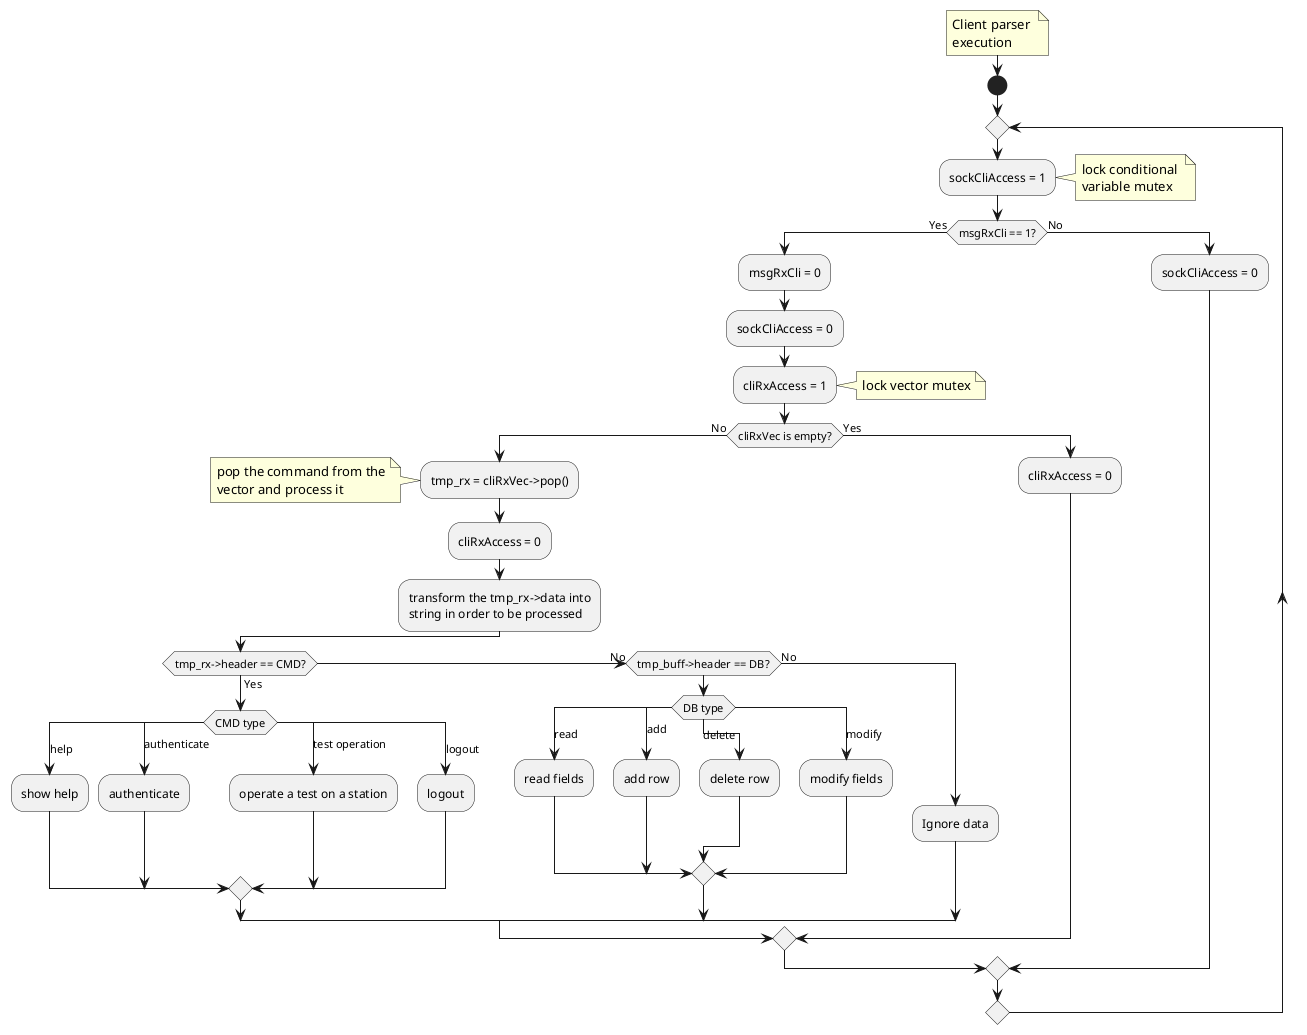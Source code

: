 @startuml
'-----------------------
  note right
    Client parser 
    execution
  end note
'-----------------------
start
    repeat
        :sockCliAccess = 1;
        note right
            lock conditional 
            variable mutex
        end note
        if (msgRxCli == 1?) then (Yes)
            :msgRxCli = 0;
            :sockCliAccess = 0;
            :cliRxAccess = 1;
            note right
                lock vector mutex
            end note
            if (cliRxVec is empty?) then (No)
                :tmp_rx = cliRxVec->pop();
                note left
                    pop the command from the
                    vector and process it
                end note
                :cliRxAccess = 0;
                :transform the tmp_rx->data into
                string in order to be processed;
                if(tmp_rx->header == CMD?) then (Yes)
                    switch (CMD type)
                        case (help)
                            :show help;
                        case (authenticate)
                            :authenticate;
                        case (test operation)
                            :operate a test on a station;
                        case (logout)
                            :logout;
                    endswitch
                (No) elseif (tmp_buff->header == DB?)
                    switch (DB type)
                        case (read)
                            :read fields;
                        case (add)
                            :add row;
                        case (delete)
                            :delete row;
                        case (modify)
                            :modify fields;
                    endswitch
                else (No)
                    :Ignore data;
                endif
            else (Yes)
                :cliRxAccess = 0;
            endif
        else (No)
            :sockCliAccess = 0;
        endif
   repeat while()
 
'-----------------------
@enduml
